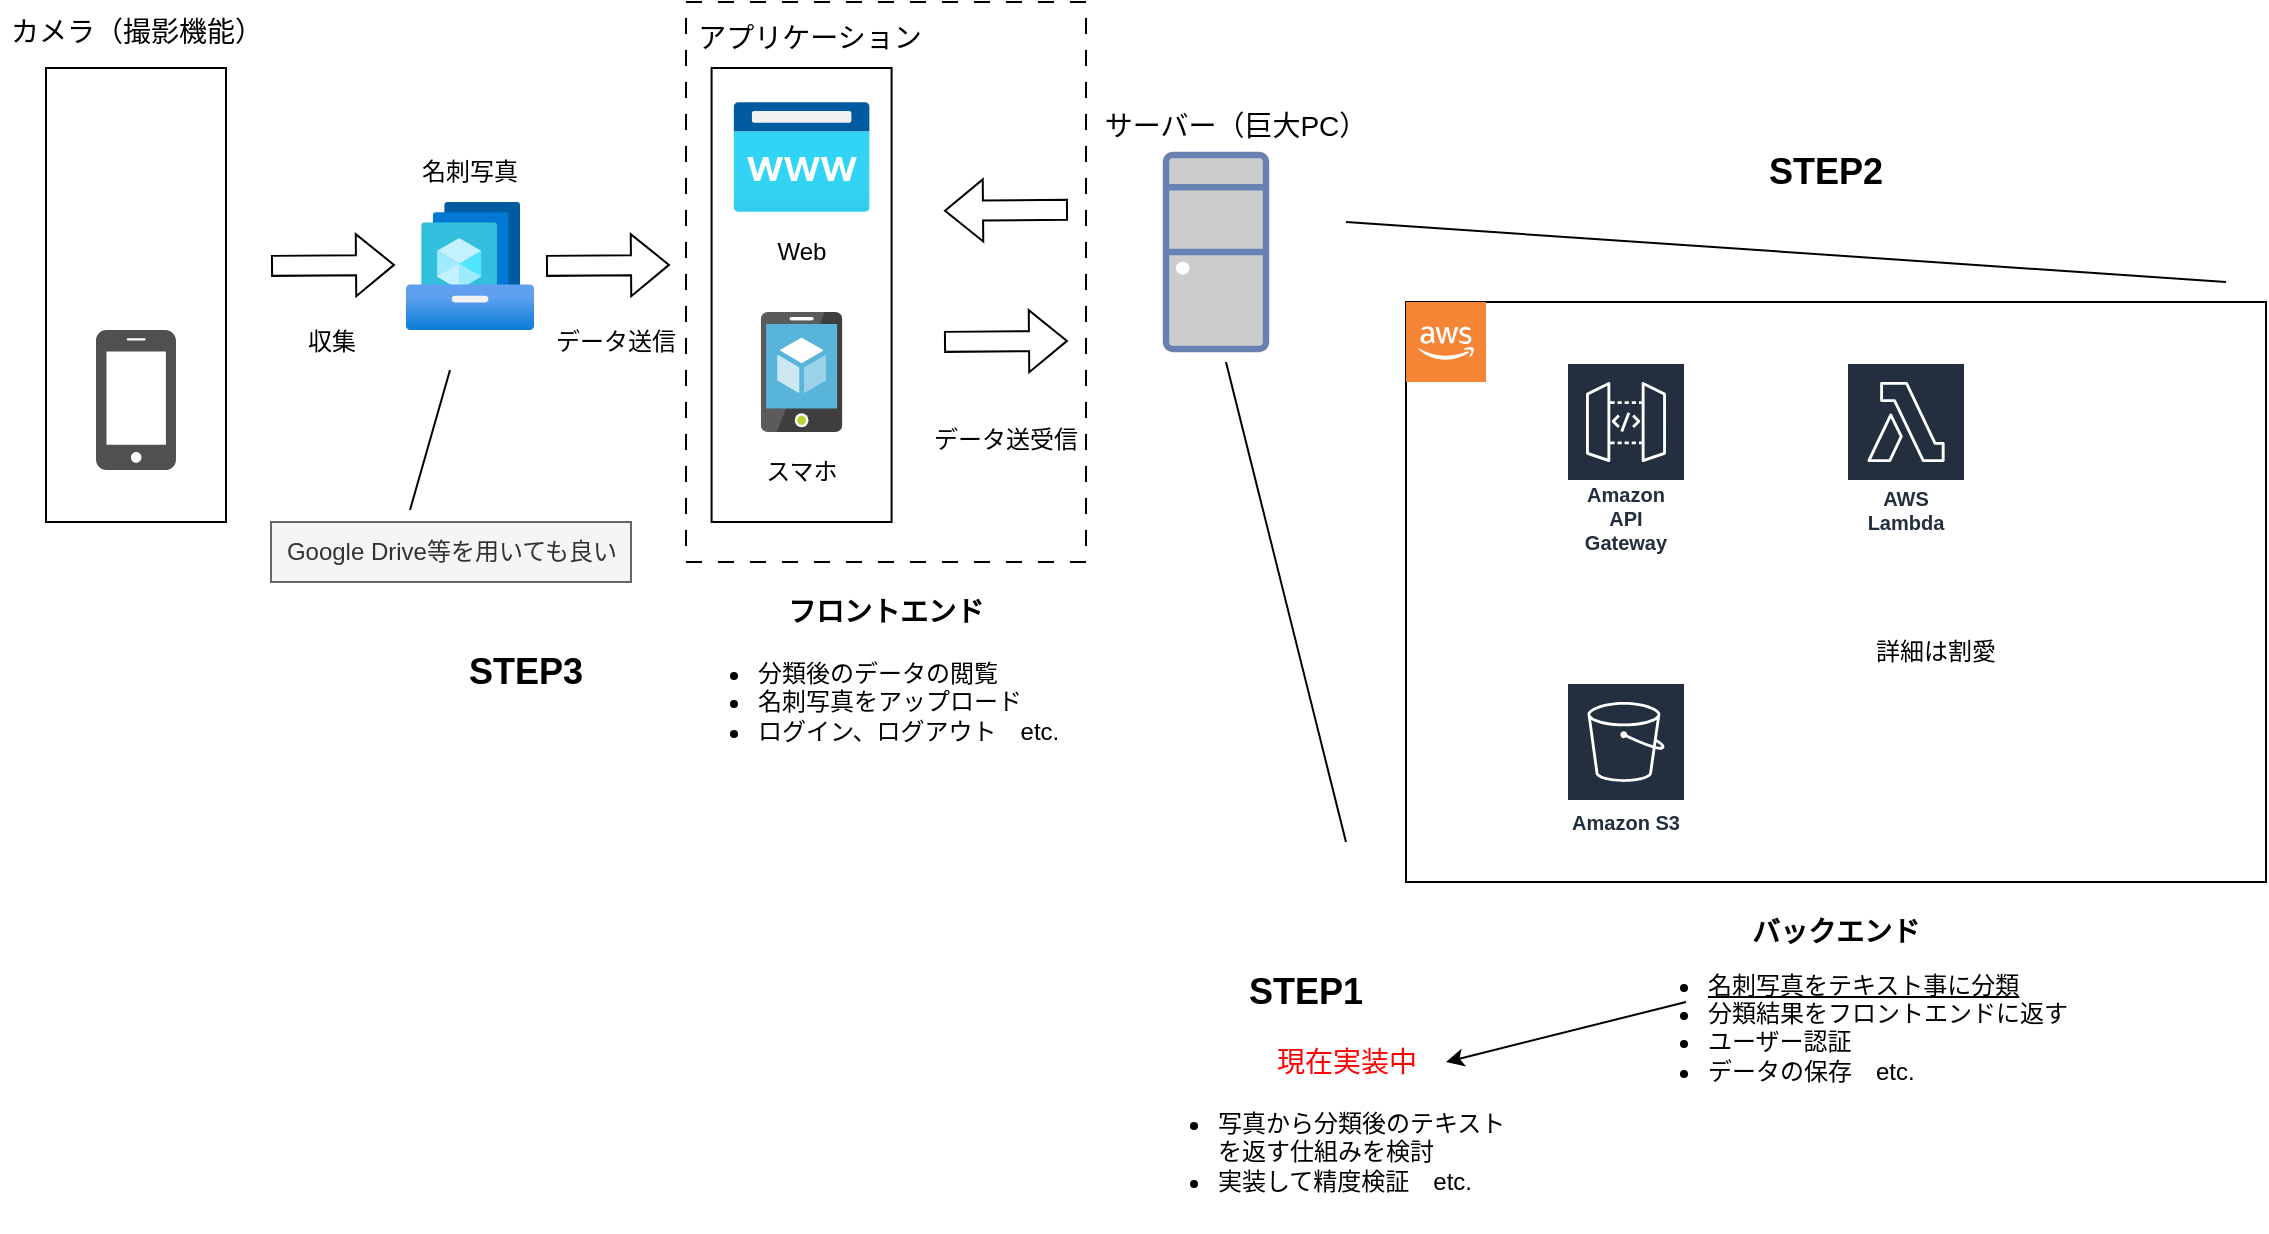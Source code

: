 <mxfile version="26.0.10">
  <diagram name="ページ1" id="7iFzVlBG6g8FdXhl6_qu">
    <mxGraphModel dx="2533" dy="864" grid="1" gridSize="10" guides="1" tooltips="1" connect="1" arrows="1" fold="1" page="1" pageScale="1" pageWidth="827" pageHeight="1169" math="0" shadow="0">
      <root>
        <mxCell id="0" />
        <mxCell id="1" parent="0" />
        <mxCell id="Cx3m1D398213YTi-TwLS-38" value="" style="rounded=0;whiteSpace=wrap;html=1;fillColor=none;dashed=1;dashPattern=8 8;strokeWidth=1;" vertex="1" parent="1">
          <mxGeometry x="340" y="10" width="200" height="280" as="geometry" />
        </mxCell>
        <mxCell id="Cx3m1D398213YTi-TwLS-14" value="" style="rounded=0;whiteSpace=wrap;html=1;fillColor=none;" vertex="1" parent="1">
          <mxGeometry x="20" y="43" width="90" height="227" as="geometry" />
        </mxCell>
        <mxCell id="Cx3m1D398213YTi-TwLS-1" value="" style="image;aspect=fixed;html=1;points=[];align=center;fontSize=12;image=img/lib/azure2/compute/Shared_Image_Galleries.svg;" vertex="1" parent="1">
          <mxGeometry x="200" y="110" width="64" height="64" as="geometry" />
        </mxCell>
        <mxCell id="Cx3m1D398213YTi-TwLS-2" value="" style="shape=image;html=1;verticalAlign=top;verticalLabelPosition=bottom;labelBackgroundColor=#ffffff;imageAspect=0;aspect=fixed;image=https://cdn4.iconfinder.com/data/icons/48-bubbles/48/26.Camera-Back-128.png" vertex="1" parent="1">
          <mxGeometry x="35" y="60" width="60" height="60" as="geometry" />
        </mxCell>
        <mxCell id="Cx3m1D398213YTi-TwLS-3" value="" style="sketch=0;pointerEvents=1;shadow=0;dashed=0;html=1;strokeColor=none;fillColor=#505050;labelPosition=center;verticalLabelPosition=bottom;verticalAlign=top;outlineConnect=0;align=center;shape=mxgraph.office.devices.cell_phone_iphone_proportional;" vertex="1" parent="1">
          <mxGeometry x="45" y="174" width="40" height="70" as="geometry" />
        </mxCell>
        <mxCell id="Cx3m1D398213YTi-TwLS-4" value="" style="shape=flexArrow;endArrow=classic;html=1;rounded=0;" edge="1" parent="1">
          <mxGeometry width="50" height="50" relative="1" as="geometry">
            <mxPoint x="132.5" y="141.94" as="sourcePoint" />
            <mxPoint x="194.5" y="141.44" as="targetPoint" />
          </mxGeometry>
        </mxCell>
        <mxCell id="Cx3m1D398213YTi-TwLS-6" value="カメラ（撮影機能）" style="text;html=1;align=center;verticalAlign=middle;whiteSpace=wrap;rounded=0;fontSize=14;" vertex="1" parent="1">
          <mxGeometry x="-2.5" y="10" width="135" height="30" as="geometry" />
        </mxCell>
        <mxCell id="Cx3m1D398213YTi-TwLS-7" value="名刺写真" style="text;html=1;align=center;verticalAlign=middle;whiteSpace=wrap;rounded=0;" vertex="1" parent="1">
          <mxGeometry x="202" y="80" width="60" height="30" as="geometry" />
        </mxCell>
        <mxCell id="Cx3m1D398213YTi-TwLS-10" value="" style="group" vertex="1" connectable="0" parent="1">
          <mxGeometry x="700" y="160" width="430" height="290" as="geometry" />
        </mxCell>
        <mxCell id="Cx3m1D398213YTi-TwLS-9" value="" style="rounded=0;whiteSpace=wrap;html=1;fillColor=none;" vertex="1" parent="Cx3m1D398213YTi-TwLS-10">
          <mxGeometry width="430" height="290" as="geometry" />
        </mxCell>
        <mxCell id="Cx3m1D398213YTi-TwLS-8" value="" style="outlineConnect=0;dashed=0;verticalLabelPosition=bottom;verticalAlign=top;align=center;html=1;shape=mxgraph.aws3.cloud_2;fillColor=#F58534;gradientColor=none;" vertex="1" parent="Cx3m1D398213YTi-TwLS-10">
          <mxGeometry width="40" height="40" as="geometry" />
        </mxCell>
        <mxCell id="Cx3m1D398213YTi-TwLS-24" value="Amazon S3" style="sketch=0;outlineConnect=0;fontColor=#232F3E;gradientColor=none;strokeColor=#ffffff;fillColor=#232F3E;dashed=0;verticalLabelPosition=middle;verticalAlign=bottom;align=center;html=1;whiteSpace=wrap;fontSize=10;fontStyle=1;spacing=3;shape=mxgraph.aws4.productIcon;prIcon=mxgraph.aws4.s3;" vertex="1" parent="Cx3m1D398213YTi-TwLS-10">
          <mxGeometry x="80" y="190" width="60" height="80" as="geometry" />
        </mxCell>
        <mxCell id="Cx3m1D398213YTi-TwLS-35" value="Amazon API Gateway" style="sketch=0;outlineConnect=0;fontColor=#232F3E;gradientColor=none;strokeColor=#ffffff;fillColor=#232F3E;dashed=0;verticalLabelPosition=middle;verticalAlign=bottom;align=center;html=1;whiteSpace=wrap;fontSize=10;fontStyle=1;spacing=3;shape=mxgraph.aws4.productIcon;prIcon=mxgraph.aws4.api_gateway;" vertex="1" parent="Cx3m1D398213YTi-TwLS-10">
          <mxGeometry x="80" y="30" width="60" height="100" as="geometry" />
        </mxCell>
        <mxCell id="Cx3m1D398213YTi-TwLS-36" value="AWS Lambda" style="sketch=0;outlineConnect=0;fontColor=#232F3E;gradientColor=none;strokeColor=#ffffff;fillColor=#232F3E;dashed=0;verticalLabelPosition=middle;verticalAlign=bottom;align=center;html=1;whiteSpace=wrap;fontSize=10;fontStyle=1;spacing=3;shape=mxgraph.aws4.productIcon;prIcon=mxgraph.aws4.lambda;" vertex="1" parent="Cx3m1D398213YTi-TwLS-10">
          <mxGeometry x="220" y="30" width="60" height="90" as="geometry" />
        </mxCell>
        <mxCell id="Cx3m1D398213YTi-TwLS-46" value="詳細は割愛" style="text;html=1;align=center;verticalAlign=middle;whiteSpace=wrap;rounded=0;" vertex="1" parent="Cx3m1D398213YTi-TwLS-10">
          <mxGeometry x="220" y="160" width="90" height="30" as="geometry" />
        </mxCell>
        <mxCell id="Cx3m1D398213YTi-TwLS-12" value="バックエンド" style="text;html=1;align=center;verticalAlign=middle;whiteSpace=wrap;rounded=0;fontStyle=1;fontSize=14;" vertex="1" parent="1">
          <mxGeometry x="860" y="460" width="110" height="30" as="geometry" />
        </mxCell>
        <mxCell id="Cx3m1D398213YTi-TwLS-15" value="" style="image;aspect=fixed;html=1;points=[];align=center;fontSize=12;image=img/lib/azure2/app_services/App_Service_Domains.svg;" vertex="1" parent="1">
          <mxGeometry x="363.8" y="60" width="68" height="55.0" as="geometry" />
        </mxCell>
        <mxCell id="Cx3m1D398213YTi-TwLS-16" value="" style="image;sketch=0;aspect=fixed;html=1;points=[];align=center;fontSize=12;image=img/lib/mscae/App_Service_Mobile_App.svg;" vertex="1" parent="1">
          <mxGeometry x="377.4" y="165" width="40.8" height="60" as="geometry" />
        </mxCell>
        <mxCell id="Cx3m1D398213YTi-TwLS-17" value="" style="rounded=0;whiteSpace=wrap;html=1;fillColor=none;" vertex="1" parent="1">
          <mxGeometry x="352.8" y="43" width="90" height="227" as="geometry" />
        </mxCell>
        <mxCell id="Cx3m1D398213YTi-TwLS-18" value="アプリケーション" style="text;html=1;align=center;verticalAlign=middle;whiteSpace=wrap;rounded=0;fontSize=14;" vertex="1" parent="1">
          <mxGeometry x="344.4" y="13" width="115.6" height="30" as="geometry" />
        </mxCell>
        <mxCell id="Cx3m1D398213YTi-TwLS-19" value="Web" style="text;html=1;align=center;verticalAlign=middle;whiteSpace=wrap;rounded=0;" vertex="1" parent="1">
          <mxGeometry x="340" y="120" width="115.6" height="30" as="geometry" />
        </mxCell>
        <mxCell id="Cx3m1D398213YTi-TwLS-21" value="スマホ" style="text;html=1;align=center;verticalAlign=middle;whiteSpace=wrap;rounded=0;" vertex="1" parent="1">
          <mxGeometry x="340" y="230" width="115.6" height="30" as="geometry" />
        </mxCell>
        <mxCell id="Cx3m1D398213YTi-TwLS-22" value="" style="shape=flexArrow;endArrow=classic;html=1;rounded=0;" edge="1" parent="1">
          <mxGeometry width="50" height="50" relative="1" as="geometry">
            <mxPoint x="270" y="141.94" as="sourcePoint" />
            <mxPoint x="332" y="141.44" as="targetPoint" />
          </mxGeometry>
        </mxCell>
        <mxCell id="Cx3m1D398213YTi-TwLS-11" value="" style="fontColor=#0066CC;verticalAlign=top;verticalLabelPosition=bottom;labelPosition=center;align=center;html=1;outlineConnect=0;fillColor=#CCCCCC;strokeColor=#6881B3;gradientColor=none;gradientDirection=north;strokeWidth=2;shape=mxgraph.networks.desktop_pc;" vertex="1" parent="1">
          <mxGeometry x="580" y="86.5" width="50" height="97" as="geometry" />
        </mxCell>
        <mxCell id="Cx3m1D398213YTi-TwLS-25" value="" style="endArrow=none;html=1;rounded=0;" edge="1" parent="1">
          <mxGeometry width="50" height="50" relative="1" as="geometry">
            <mxPoint x="670" y="120" as="sourcePoint" />
            <mxPoint x="1110" y="150" as="targetPoint" />
          </mxGeometry>
        </mxCell>
        <mxCell id="Cx3m1D398213YTi-TwLS-26" value="" style="endArrow=none;html=1;rounded=0;" edge="1" parent="1">
          <mxGeometry width="50" height="50" relative="1" as="geometry">
            <mxPoint x="610" y="190" as="sourcePoint" />
            <mxPoint x="670" y="430" as="targetPoint" />
          </mxGeometry>
        </mxCell>
        <mxCell id="Cx3m1D398213YTi-TwLS-27" value="サーバー（巨大PC）" style="text;html=1;align=center;verticalAlign=middle;whiteSpace=wrap;rounded=0;fontSize=14;" vertex="1" parent="1">
          <mxGeometry x="510" y="56.5" width="210" height="30" as="geometry" />
        </mxCell>
        <mxCell id="Cx3m1D398213YTi-TwLS-28" value="" style="shape=flexArrow;endArrow=classic;html=1;rounded=0;" edge="1" parent="1">
          <mxGeometry width="50" height="50" relative="1" as="geometry">
            <mxPoint x="469" y="179.94" as="sourcePoint" />
            <mxPoint x="531" y="179.44" as="targetPoint" />
          </mxGeometry>
        </mxCell>
        <mxCell id="Cx3m1D398213YTi-TwLS-29" value="収集" style="text;html=1;align=center;verticalAlign=middle;whiteSpace=wrap;rounded=0;" vertex="1" parent="1">
          <mxGeometry x="132.5" y="165" width="60" height="30" as="geometry" />
        </mxCell>
        <mxCell id="Cx3m1D398213YTi-TwLS-30" value="データ送信" style="text;html=1;align=center;verticalAlign=middle;whiteSpace=wrap;rounded=0;" vertex="1" parent="1">
          <mxGeometry x="270" y="165" width="70" height="30" as="geometry" />
        </mxCell>
        <mxCell id="Cx3m1D398213YTi-TwLS-31" value="データ送受信" style="text;html=1;align=center;verticalAlign=middle;whiteSpace=wrap;rounded=0;" vertex="1" parent="1">
          <mxGeometry x="460" y="214" width="80" height="30" as="geometry" />
        </mxCell>
        <mxCell id="Cx3m1D398213YTi-TwLS-32" value="" style="shape=flexArrow;endArrow=classic;html=1;rounded=0;" edge="1" parent="1">
          <mxGeometry width="50" height="50" relative="1" as="geometry">
            <mxPoint x="531" y="113.89" as="sourcePoint" />
            <mxPoint x="469" y="114.39" as="targetPoint" />
          </mxGeometry>
        </mxCell>
        <mxCell id="Cx3m1D398213YTi-TwLS-33" value="Google Drive等を用いても良い" style="text;html=1;align=center;verticalAlign=middle;whiteSpace=wrap;rounded=0;perimeterSpacing=2;fillColor=#f5f5f5;fontColor=#333333;strokeColor=#666666;" vertex="1" parent="1">
          <mxGeometry x="132.5" y="270" width="180" height="30" as="geometry" />
        </mxCell>
        <mxCell id="Cx3m1D398213YTi-TwLS-34" value="" style="endArrow=none;html=1;rounded=0;" edge="1" parent="1">
          <mxGeometry width="50" height="50" relative="1" as="geometry">
            <mxPoint x="202" y="264" as="sourcePoint" />
            <mxPoint x="222" y="194" as="targetPoint" />
          </mxGeometry>
        </mxCell>
        <mxCell id="Cx3m1D398213YTi-TwLS-37" value="フロントエンド" style="text;html=1;align=center;verticalAlign=middle;whiteSpace=wrap;rounded=0;fontStyle=1;fontSize=14;" vertex="1" parent="1">
          <mxGeometry x="385" y="300" width="110" height="30" as="geometry" />
        </mxCell>
        <mxCell id="Cx3m1D398213YTi-TwLS-40" value="&lt;ul&gt;&lt;li&gt;分類後のデータの閲覧&lt;/li&gt;&lt;li&gt;名刺写真をアップロード&lt;/li&gt;&lt;li&gt;ログイン、ログアウト　etc.&lt;/li&gt;&lt;/ul&gt;" style="text;strokeColor=none;fillColor=none;html=1;whiteSpace=wrap;verticalAlign=middle;overflow=hidden;" vertex="1" parent="1">
          <mxGeometry x="333.7" y="320" width="212.6" height="80" as="geometry" />
        </mxCell>
        <mxCell id="Cx3m1D398213YTi-TwLS-41" value="&lt;ul&gt;&lt;li&gt;&lt;u&gt;名刺写真をテキスト事に分類&lt;/u&gt;&lt;/li&gt;&lt;li&gt;分類結果をフロントエンドに返す&lt;/li&gt;&lt;li&gt;ユーザー認証　&lt;/li&gt;&lt;li&gt;データの保存　etc.&lt;/li&gt;&lt;/ul&gt;" style="text;strokeColor=none;fillColor=none;html=1;whiteSpace=wrap;verticalAlign=middle;overflow=hidden;" vertex="1" parent="1">
          <mxGeometry x="808.7" y="480" width="231.3" height="80" as="geometry" />
        </mxCell>
        <mxCell id="Cx3m1D398213YTi-TwLS-43" value="現在実装中" style="text;strokeColor=none;fillColor=none;html=1;fontSize=14;fontStyle=0;verticalAlign=middle;align=center;textShadow=0;fontColor=#FF0000;" vertex="1" parent="1">
          <mxGeometry x="620" y="520" width="100" height="40" as="geometry" />
        </mxCell>
        <mxCell id="Cx3m1D398213YTi-TwLS-44" value="" style="endArrow=classic;html=1;rounded=0;" edge="1" parent="1">
          <mxGeometry width="50" height="50" relative="1" as="geometry">
            <mxPoint x="840" y="510" as="sourcePoint" />
            <mxPoint x="720" y="540" as="targetPoint" />
          </mxGeometry>
        </mxCell>
        <mxCell id="Cx3m1D398213YTi-TwLS-45" value="&lt;ul&gt;&lt;li&gt;写真から分類後のテキスト&lt;br&gt;を返す仕組みを検討&lt;/li&gt;&lt;li&gt;実装して精度検証　etc.&lt;/li&gt;&lt;/ul&gt;" style="text;strokeColor=none;fillColor=none;html=1;whiteSpace=wrap;verticalAlign=middle;overflow=hidden;" vertex="1" parent="1">
          <mxGeometry x="563.7" y="545" width="212.6" height="80" as="geometry" />
        </mxCell>
        <mxCell id="Cx3m1D398213YTi-TwLS-47" value="&lt;font style=&quot;font-size: 18px;&quot;&gt;STEP1&lt;/font&gt;" style="text;html=1;align=center;verticalAlign=middle;whiteSpace=wrap;rounded=0;fontStyle=1" vertex="1" parent="1">
          <mxGeometry x="620" y="490" width="60" height="30" as="geometry" />
        </mxCell>
        <mxCell id="Cx3m1D398213YTi-TwLS-48" value="&lt;font style=&quot;font-size: 18px;&quot;&gt;STEP2&lt;/font&gt;" style="text;html=1;align=center;verticalAlign=middle;whiteSpace=wrap;rounded=0;fontStyle=1" vertex="1" parent="1">
          <mxGeometry x="880" y="80" width="60" height="30" as="geometry" />
        </mxCell>
        <mxCell id="Cx3m1D398213YTi-TwLS-49" value="&lt;font style=&quot;font-size: 18px;&quot;&gt;STEP3&lt;/font&gt;" style="text;html=1;align=center;verticalAlign=middle;whiteSpace=wrap;rounded=0;fontStyle=1" vertex="1" parent="1">
          <mxGeometry x="230" y="330" width="60" height="30" as="geometry" />
        </mxCell>
      </root>
    </mxGraphModel>
  </diagram>
</mxfile>
